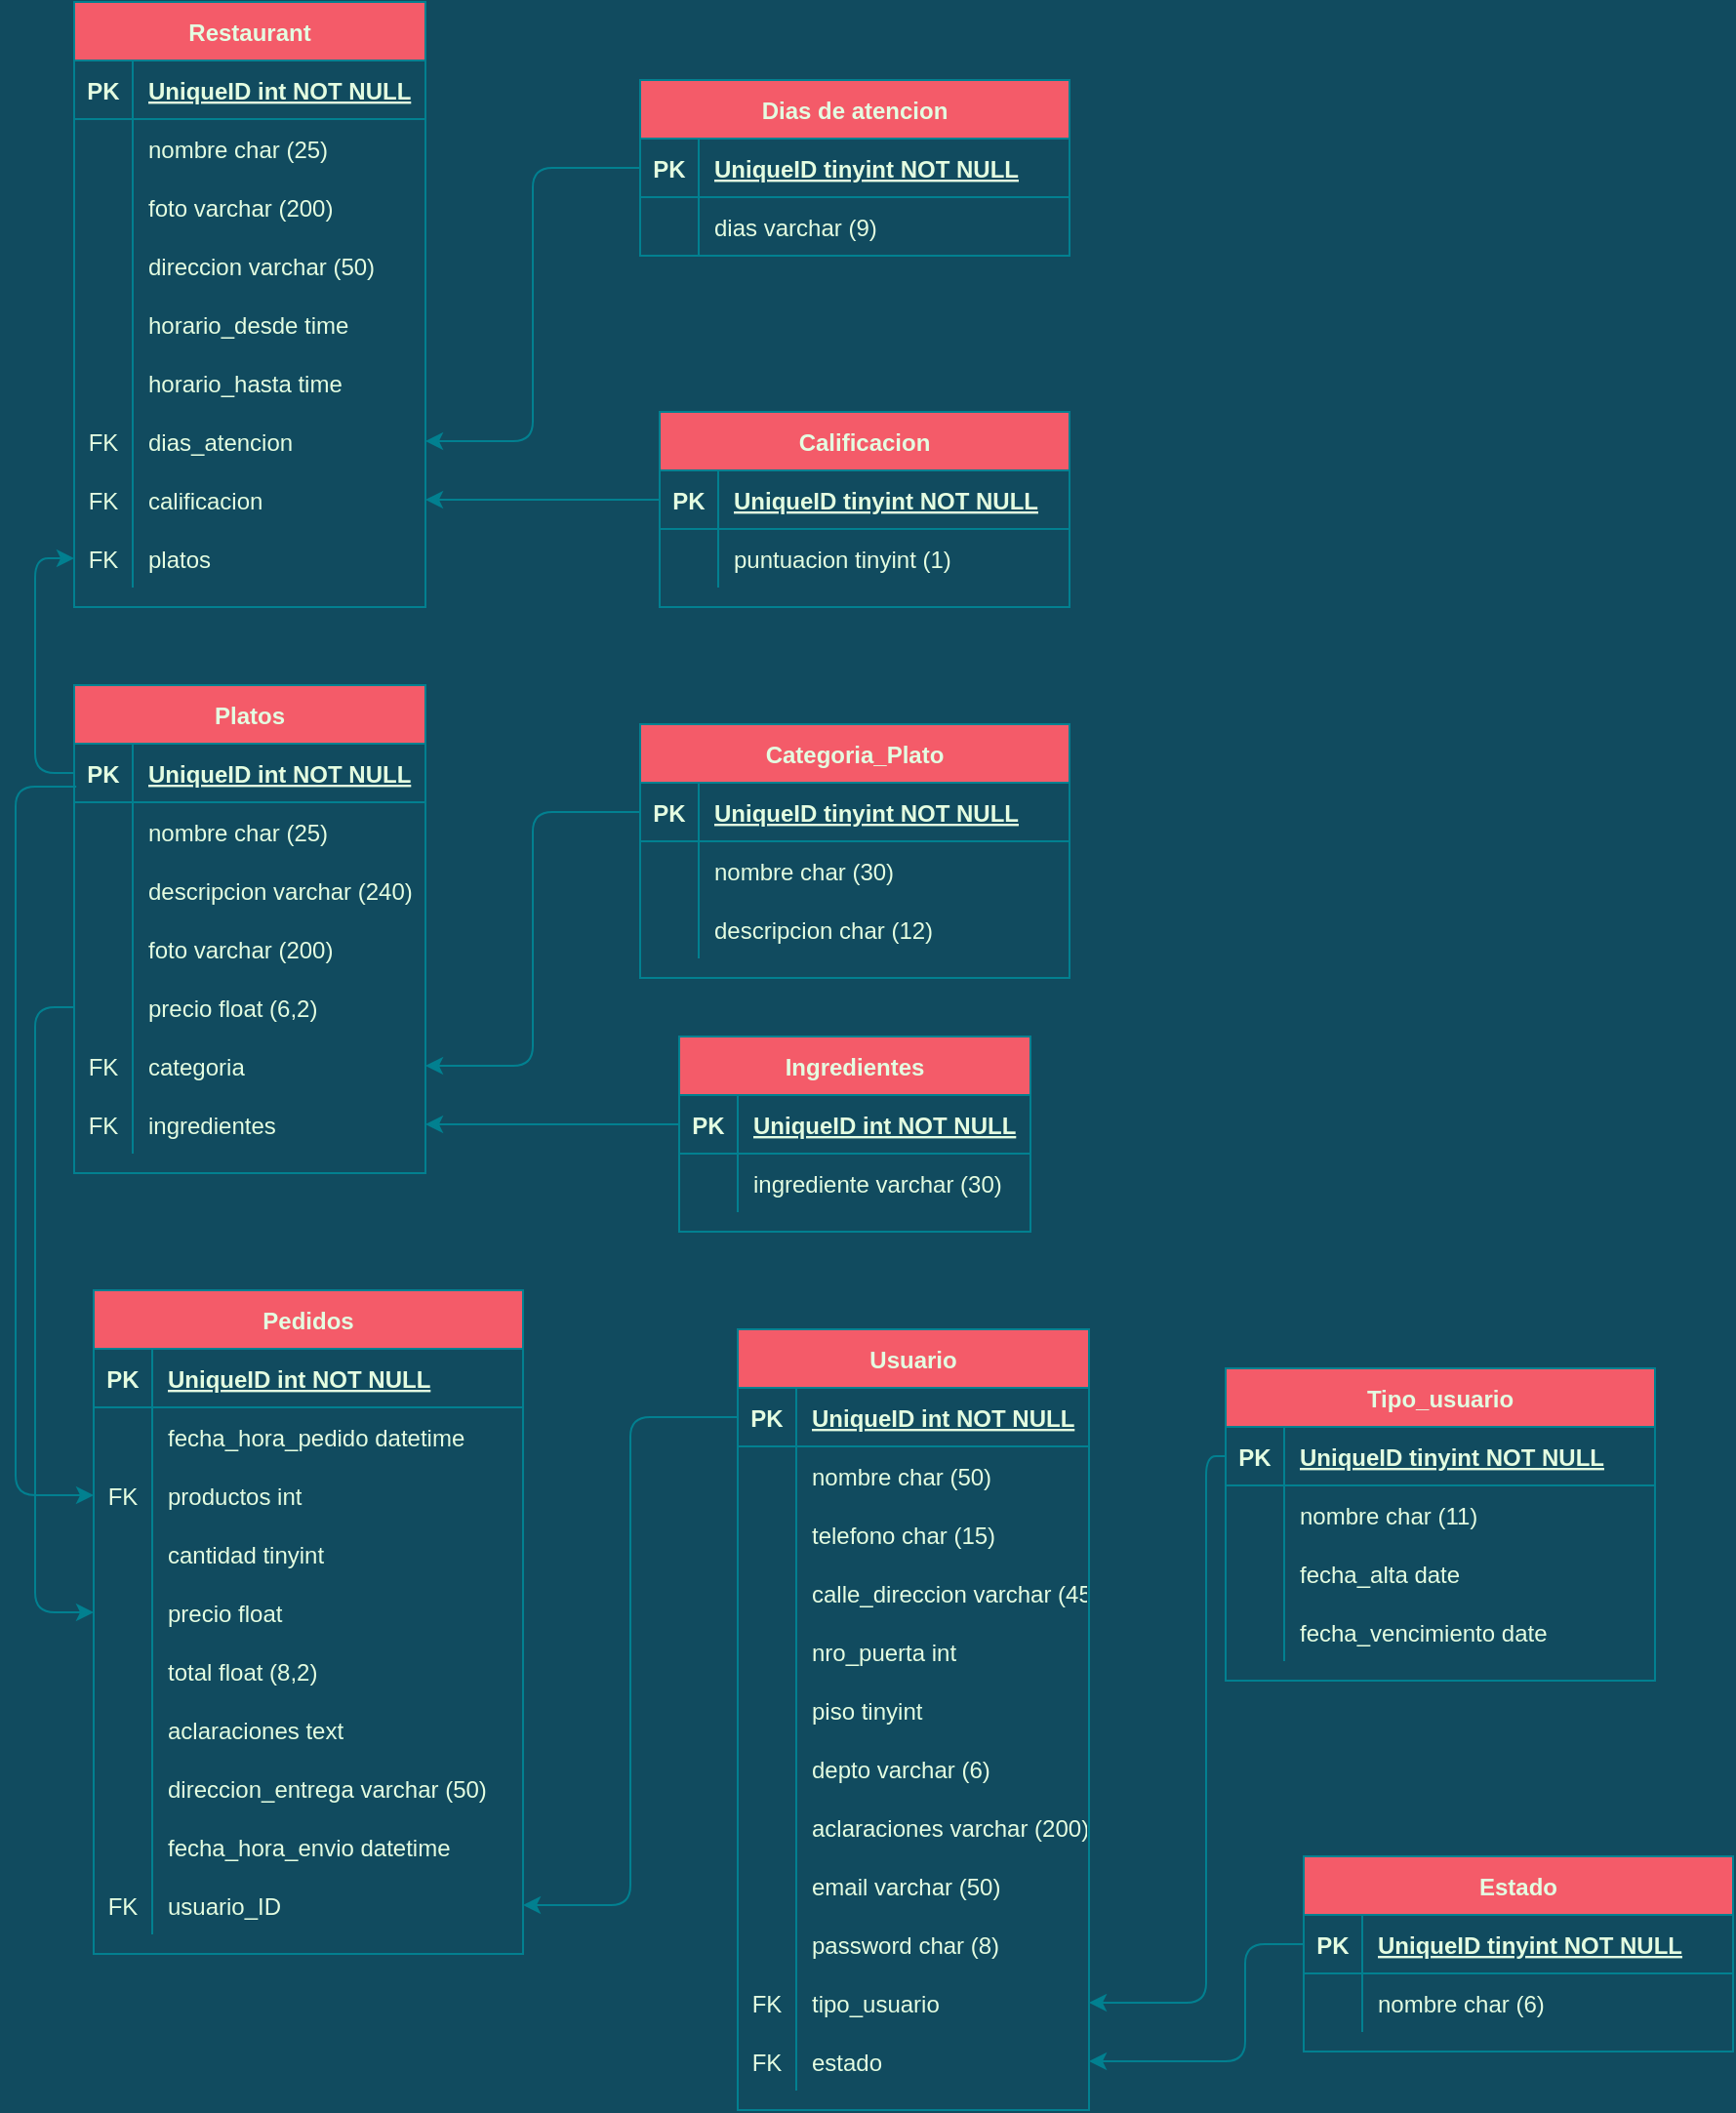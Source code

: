 <mxfile version="14.9.6" type="device"><diagram id="R2lEEEUBdFMjLlhIrx00" name="Page-1"><mxGraphModel dx="1422" dy="762" grid="1" gridSize="10" guides="1" tooltips="1" connect="1" arrows="1" fold="1" page="1" pageScale="1" pageWidth="850" pageHeight="1100" background="#114B5F" math="0" shadow="0" extFonts="Permanent Marker^https://fonts.googleapis.com/css?family=Permanent+Marker"><root><mxCell id="0"/><mxCell id="1" parent="0"/><mxCell id="1qTm7dP3QYoqfZzIkGW3-1" value="Restaurant" style="shape=table;startSize=30;container=1;collapsible=1;childLayout=tableLayout;fixedRows=1;rowLines=0;fontStyle=1;align=center;resizeLast=1;rounded=0;sketch=0;fontColor=#E4FDE1;strokeColor=#028090;fillColor=#F45B69;" vertex="1" parent="1"><mxGeometry x="60" y="60" width="180" height="310" as="geometry"/></mxCell><mxCell id="1qTm7dP3QYoqfZzIkGW3-2" value="" style="shape=partialRectangle;collapsible=0;dropTarget=0;pointerEvents=0;fillColor=none;top=0;left=0;bottom=1;right=0;points=[[0,0.5],[1,0.5]];portConstraint=eastwest;strokeColor=#028090;fontColor=#E4FDE1;" vertex="1" parent="1qTm7dP3QYoqfZzIkGW3-1"><mxGeometry y="30" width="180" height="30" as="geometry"/></mxCell><mxCell id="1qTm7dP3QYoqfZzIkGW3-3" value="PK" style="shape=partialRectangle;connectable=0;fillColor=none;top=0;left=0;bottom=0;right=0;fontStyle=1;overflow=hidden;strokeColor=#028090;fontColor=#E4FDE1;" vertex="1" parent="1qTm7dP3QYoqfZzIkGW3-2"><mxGeometry width="30" height="30" as="geometry"/></mxCell><mxCell id="1qTm7dP3QYoqfZzIkGW3-4" value="UniqueID int NOT NULL" style="shape=partialRectangle;connectable=0;fillColor=none;top=0;left=0;bottom=0;right=0;align=left;spacingLeft=6;fontStyle=5;overflow=hidden;strokeColor=#028090;fontColor=#E4FDE1;" vertex="1" parent="1qTm7dP3QYoqfZzIkGW3-2"><mxGeometry x="30" width="150" height="30" as="geometry"/></mxCell><mxCell id="1qTm7dP3QYoqfZzIkGW3-5" value="" style="shape=partialRectangle;collapsible=0;dropTarget=0;pointerEvents=0;fillColor=none;top=0;left=0;bottom=0;right=0;points=[[0,0.5],[1,0.5]];portConstraint=eastwest;strokeColor=#028090;fontColor=#E4FDE1;" vertex="1" parent="1qTm7dP3QYoqfZzIkGW3-1"><mxGeometry y="60" width="180" height="30" as="geometry"/></mxCell><mxCell id="1qTm7dP3QYoqfZzIkGW3-6" value="" style="shape=partialRectangle;connectable=0;fillColor=none;top=0;left=0;bottom=0;right=0;editable=1;overflow=hidden;strokeColor=#028090;fontColor=#E4FDE1;" vertex="1" parent="1qTm7dP3QYoqfZzIkGW3-5"><mxGeometry width="30" height="30" as="geometry"/></mxCell><mxCell id="1qTm7dP3QYoqfZzIkGW3-7" value="nombre char (25)" style="shape=partialRectangle;connectable=0;fillColor=none;top=0;left=0;bottom=0;right=0;align=left;spacingLeft=6;overflow=hidden;strokeColor=#028090;fontColor=#E4FDE1;" vertex="1" parent="1qTm7dP3QYoqfZzIkGW3-5"><mxGeometry x="30" width="150" height="30" as="geometry"/></mxCell><mxCell id="1qTm7dP3QYoqfZzIkGW3-8" value="" style="shape=partialRectangle;collapsible=0;dropTarget=0;pointerEvents=0;fillColor=none;top=0;left=0;bottom=0;right=0;points=[[0,0.5],[1,0.5]];portConstraint=eastwest;strokeColor=#028090;fontColor=#E4FDE1;" vertex="1" parent="1qTm7dP3QYoqfZzIkGW3-1"><mxGeometry y="90" width="180" height="30" as="geometry"/></mxCell><mxCell id="1qTm7dP3QYoqfZzIkGW3-9" value="" style="shape=partialRectangle;connectable=0;fillColor=none;top=0;left=0;bottom=0;right=0;editable=1;overflow=hidden;strokeColor=#028090;fontColor=#E4FDE1;" vertex="1" parent="1qTm7dP3QYoqfZzIkGW3-8"><mxGeometry width="30" height="30" as="geometry"/></mxCell><mxCell id="1qTm7dP3QYoqfZzIkGW3-10" value="foto varchar (200)" style="shape=partialRectangle;connectable=0;fillColor=none;top=0;left=0;bottom=0;right=0;align=left;spacingLeft=6;overflow=hidden;strokeColor=#028090;fontColor=#E4FDE1;" vertex="1" parent="1qTm7dP3QYoqfZzIkGW3-8"><mxGeometry x="30" width="150" height="30" as="geometry"/></mxCell><mxCell id="1qTm7dP3QYoqfZzIkGW3-11" value="" style="shape=partialRectangle;collapsible=0;dropTarget=0;pointerEvents=0;fillColor=none;top=0;left=0;bottom=0;right=0;points=[[0,0.5],[1,0.5]];portConstraint=eastwest;strokeColor=#028090;fontColor=#E4FDE1;" vertex="1" parent="1qTm7dP3QYoqfZzIkGW3-1"><mxGeometry y="120" width="180" height="30" as="geometry"/></mxCell><mxCell id="1qTm7dP3QYoqfZzIkGW3-12" value="" style="shape=partialRectangle;connectable=0;fillColor=none;top=0;left=0;bottom=0;right=0;editable=1;overflow=hidden;strokeColor=#028090;fontColor=#E4FDE1;" vertex="1" parent="1qTm7dP3QYoqfZzIkGW3-11"><mxGeometry width="30" height="30" as="geometry"/></mxCell><mxCell id="1qTm7dP3QYoqfZzIkGW3-13" value="direccion varchar (50)" style="shape=partialRectangle;connectable=0;fillColor=none;top=0;left=0;bottom=0;right=0;align=left;spacingLeft=6;overflow=hidden;strokeColor=#028090;fontColor=#E4FDE1;" vertex="1" parent="1qTm7dP3QYoqfZzIkGW3-11"><mxGeometry x="30" width="150" height="30" as="geometry"/></mxCell><mxCell id="1qTm7dP3QYoqfZzIkGW3-92" style="shape=partialRectangle;collapsible=0;dropTarget=0;pointerEvents=0;fillColor=none;top=0;left=0;bottom=0;right=0;points=[[0,0.5],[1,0.5]];portConstraint=eastwest;strokeColor=#028090;fontColor=#E4FDE1;" vertex="1" parent="1qTm7dP3QYoqfZzIkGW3-1"><mxGeometry y="150" width="180" height="30" as="geometry"/></mxCell><mxCell id="1qTm7dP3QYoqfZzIkGW3-93" style="shape=partialRectangle;connectable=0;fillColor=none;top=0;left=0;bottom=0;right=0;editable=1;overflow=hidden;strokeColor=#028090;fontColor=#E4FDE1;" vertex="1" parent="1qTm7dP3QYoqfZzIkGW3-92"><mxGeometry width="30" height="30" as="geometry"/></mxCell><mxCell id="1qTm7dP3QYoqfZzIkGW3-94" value="horario_desde time" style="shape=partialRectangle;connectable=0;fillColor=none;top=0;left=0;bottom=0;right=0;align=left;spacingLeft=6;overflow=hidden;strokeColor=#028090;fontColor=#E4FDE1;" vertex="1" parent="1qTm7dP3QYoqfZzIkGW3-92"><mxGeometry x="30" width="150" height="30" as="geometry"/></mxCell><mxCell id="1qTm7dP3QYoqfZzIkGW3-95" style="shape=partialRectangle;collapsible=0;dropTarget=0;pointerEvents=0;fillColor=none;top=0;left=0;bottom=0;right=0;points=[[0,0.5],[1,0.5]];portConstraint=eastwest;strokeColor=#028090;fontColor=#E4FDE1;" vertex="1" parent="1qTm7dP3QYoqfZzIkGW3-1"><mxGeometry y="180" width="180" height="30" as="geometry"/></mxCell><mxCell id="1qTm7dP3QYoqfZzIkGW3-96" style="shape=partialRectangle;connectable=0;fillColor=none;top=0;left=0;bottom=0;right=0;editable=1;overflow=hidden;strokeColor=#028090;fontColor=#E4FDE1;" vertex="1" parent="1qTm7dP3QYoqfZzIkGW3-95"><mxGeometry width="30" height="30" as="geometry"/></mxCell><mxCell id="1qTm7dP3QYoqfZzIkGW3-97" value="horario_hasta time" style="shape=partialRectangle;connectable=0;fillColor=none;top=0;left=0;bottom=0;right=0;align=left;spacingLeft=6;overflow=hidden;strokeColor=#028090;fontColor=#E4FDE1;" vertex="1" parent="1qTm7dP3QYoqfZzIkGW3-95"><mxGeometry x="30" width="150" height="30" as="geometry"/></mxCell><mxCell id="1qTm7dP3QYoqfZzIkGW3-214" style="shape=partialRectangle;collapsible=0;dropTarget=0;pointerEvents=0;fillColor=none;top=0;left=0;bottom=0;right=0;points=[[0,0.5],[1,0.5]];portConstraint=eastwest;strokeColor=#028090;fontColor=#E4FDE1;" vertex="1" parent="1qTm7dP3QYoqfZzIkGW3-1"><mxGeometry y="210" width="180" height="30" as="geometry"/></mxCell><mxCell id="1qTm7dP3QYoqfZzIkGW3-215" value="FK" style="shape=partialRectangle;connectable=0;fillColor=none;top=0;left=0;bottom=0;right=0;editable=1;overflow=hidden;strokeColor=#028090;fontColor=#E4FDE1;" vertex="1" parent="1qTm7dP3QYoqfZzIkGW3-214"><mxGeometry width="30" height="30" as="geometry"/></mxCell><mxCell id="1qTm7dP3QYoqfZzIkGW3-216" value="dias_atencion" style="shape=partialRectangle;connectable=0;fillColor=none;top=0;left=0;bottom=0;right=0;align=left;spacingLeft=6;overflow=hidden;strokeColor=#028090;fontColor=#E4FDE1;" vertex="1" parent="1qTm7dP3QYoqfZzIkGW3-214"><mxGeometry x="30" width="150" height="30" as="geometry"/></mxCell><mxCell id="1qTm7dP3QYoqfZzIkGW3-217" style="shape=partialRectangle;collapsible=0;dropTarget=0;pointerEvents=0;fillColor=none;top=0;left=0;bottom=0;right=0;points=[[0,0.5],[1,0.5]];portConstraint=eastwest;strokeColor=#028090;fontColor=#E4FDE1;" vertex="1" parent="1qTm7dP3QYoqfZzIkGW3-1"><mxGeometry y="240" width="180" height="30" as="geometry"/></mxCell><mxCell id="1qTm7dP3QYoqfZzIkGW3-218" value="FK" style="shape=partialRectangle;connectable=0;fillColor=none;top=0;left=0;bottom=0;right=0;editable=1;overflow=hidden;strokeColor=#028090;fontColor=#E4FDE1;" vertex="1" parent="1qTm7dP3QYoqfZzIkGW3-217"><mxGeometry width="30" height="30" as="geometry"/></mxCell><mxCell id="1qTm7dP3QYoqfZzIkGW3-219" value="calificacion" style="shape=partialRectangle;connectable=0;fillColor=none;top=0;left=0;bottom=0;right=0;align=left;spacingLeft=6;overflow=hidden;strokeColor=#028090;fontColor=#E4FDE1;" vertex="1" parent="1qTm7dP3QYoqfZzIkGW3-217"><mxGeometry x="30" width="150" height="30" as="geometry"/></mxCell><mxCell id="1qTm7dP3QYoqfZzIkGW3-233" style="shape=partialRectangle;collapsible=0;dropTarget=0;pointerEvents=0;fillColor=none;top=0;left=0;bottom=0;right=0;points=[[0,0.5],[1,0.5]];portConstraint=eastwest;strokeColor=#028090;fontColor=#E4FDE1;" vertex="1" parent="1qTm7dP3QYoqfZzIkGW3-1"><mxGeometry y="270" width="180" height="30" as="geometry"/></mxCell><mxCell id="1qTm7dP3QYoqfZzIkGW3-234" value="FK" style="shape=partialRectangle;connectable=0;fillColor=none;top=0;left=0;bottom=0;right=0;editable=1;overflow=hidden;strokeColor=#028090;fontColor=#E4FDE1;" vertex="1" parent="1qTm7dP3QYoqfZzIkGW3-233"><mxGeometry width="30" height="30" as="geometry"/></mxCell><mxCell id="1qTm7dP3QYoqfZzIkGW3-235" value="platos" style="shape=partialRectangle;connectable=0;fillColor=none;top=0;left=0;bottom=0;right=0;align=left;spacingLeft=6;overflow=hidden;strokeColor=#028090;fontColor=#E4FDE1;" vertex="1" parent="1qTm7dP3QYoqfZzIkGW3-233"><mxGeometry x="30" width="150" height="30" as="geometry"/></mxCell><mxCell id="1qTm7dP3QYoqfZzIkGW3-14" value="Dias de atencion" style="shape=table;startSize=30;container=1;collapsible=1;childLayout=tableLayout;fixedRows=1;rowLines=0;fontStyle=1;align=center;resizeLast=1;rounded=0;sketch=0;fontColor=#E4FDE1;strokeColor=#028090;fillColor=#F45B69;" vertex="1" parent="1"><mxGeometry x="350" y="100" width="220" height="90" as="geometry"/></mxCell><mxCell id="1qTm7dP3QYoqfZzIkGW3-15" value="" style="shape=partialRectangle;collapsible=0;dropTarget=0;pointerEvents=0;fillColor=none;top=0;left=0;bottom=1;right=0;points=[[0,0.5],[1,0.5]];portConstraint=eastwest;strokeColor=#028090;fontColor=#E4FDE1;" vertex="1" parent="1qTm7dP3QYoqfZzIkGW3-14"><mxGeometry y="30" width="220" height="30" as="geometry"/></mxCell><mxCell id="1qTm7dP3QYoqfZzIkGW3-16" value="PK" style="shape=partialRectangle;connectable=0;fillColor=none;top=0;left=0;bottom=0;right=0;fontStyle=1;overflow=hidden;strokeColor=#028090;fontColor=#E4FDE1;" vertex="1" parent="1qTm7dP3QYoqfZzIkGW3-15"><mxGeometry width="30" height="30" as="geometry"/></mxCell><mxCell id="1qTm7dP3QYoqfZzIkGW3-17" value="UniqueID tinyint NOT NULL" style="shape=partialRectangle;connectable=0;fillColor=none;top=0;left=0;bottom=0;right=0;align=left;spacingLeft=6;fontStyle=5;overflow=hidden;strokeColor=#028090;fontColor=#E4FDE1;" vertex="1" parent="1qTm7dP3QYoqfZzIkGW3-15"><mxGeometry x="30" width="190" height="30" as="geometry"/></mxCell><mxCell id="1qTm7dP3QYoqfZzIkGW3-18" value="" style="shape=partialRectangle;collapsible=0;dropTarget=0;pointerEvents=0;fillColor=none;top=0;left=0;bottom=0;right=0;points=[[0,0.5],[1,0.5]];portConstraint=eastwest;strokeColor=#028090;fontColor=#E4FDE1;" vertex="1" parent="1qTm7dP3QYoqfZzIkGW3-14"><mxGeometry y="60" width="220" height="30" as="geometry"/></mxCell><mxCell id="1qTm7dP3QYoqfZzIkGW3-19" value="" style="shape=partialRectangle;connectable=0;fillColor=none;top=0;left=0;bottom=0;right=0;editable=1;overflow=hidden;strokeColor=#028090;fontColor=#E4FDE1;" vertex="1" parent="1qTm7dP3QYoqfZzIkGW3-18"><mxGeometry width="30" height="30" as="geometry"/></mxCell><mxCell id="1qTm7dP3QYoqfZzIkGW3-20" value="dias varchar (9)" style="shape=partialRectangle;connectable=0;fillColor=none;top=0;left=0;bottom=0;right=0;align=left;spacingLeft=6;overflow=hidden;strokeColor=#028090;fontColor=#E4FDE1;" vertex="1" parent="1qTm7dP3QYoqfZzIkGW3-18"><mxGeometry x="30" width="190" height="30" as="geometry"/></mxCell><mxCell id="1qTm7dP3QYoqfZzIkGW3-27" value="Platos" style="shape=table;startSize=30;container=1;collapsible=1;childLayout=tableLayout;fixedRows=1;rowLines=0;fontStyle=1;align=center;resizeLast=1;rounded=0;sketch=0;fontColor=#E4FDE1;strokeColor=#028090;fillColor=#F45B69;" vertex="1" parent="1"><mxGeometry x="60" y="410" width="180" height="250" as="geometry"/></mxCell><mxCell id="1qTm7dP3QYoqfZzIkGW3-28" value="" style="shape=partialRectangle;collapsible=0;dropTarget=0;pointerEvents=0;fillColor=none;top=0;left=0;bottom=1;right=0;points=[[0,0.5],[1,0.5]];portConstraint=eastwest;strokeColor=#028090;fontColor=#E4FDE1;" vertex="1" parent="1qTm7dP3QYoqfZzIkGW3-27"><mxGeometry y="30" width="180" height="30" as="geometry"/></mxCell><mxCell id="1qTm7dP3QYoqfZzIkGW3-29" value="PK" style="shape=partialRectangle;connectable=0;fillColor=none;top=0;left=0;bottom=0;right=0;fontStyle=1;overflow=hidden;strokeColor=#028090;fontColor=#E4FDE1;" vertex="1" parent="1qTm7dP3QYoqfZzIkGW3-28"><mxGeometry width="30" height="30" as="geometry"/></mxCell><mxCell id="1qTm7dP3QYoqfZzIkGW3-30" value="UniqueID int NOT NULL" style="shape=partialRectangle;connectable=0;fillColor=none;top=0;left=0;bottom=0;right=0;align=left;spacingLeft=6;fontStyle=5;overflow=hidden;strokeColor=#028090;fontColor=#E4FDE1;" vertex="1" parent="1qTm7dP3QYoqfZzIkGW3-28"><mxGeometry x="30" width="150" height="30" as="geometry"/></mxCell><mxCell id="1qTm7dP3QYoqfZzIkGW3-31" value="" style="shape=partialRectangle;collapsible=0;dropTarget=0;pointerEvents=0;fillColor=none;top=0;left=0;bottom=0;right=0;points=[[0,0.5],[1,0.5]];portConstraint=eastwest;strokeColor=#028090;fontColor=#E4FDE1;" vertex="1" parent="1qTm7dP3QYoqfZzIkGW3-27"><mxGeometry y="60" width="180" height="30" as="geometry"/></mxCell><mxCell id="1qTm7dP3QYoqfZzIkGW3-32" value="" style="shape=partialRectangle;connectable=0;fillColor=none;top=0;left=0;bottom=0;right=0;editable=1;overflow=hidden;strokeColor=#028090;fontColor=#E4FDE1;" vertex="1" parent="1qTm7dP3QYoqfZzIkGW3-31"><mxGeometry width="30" height="30" as="geometry"/></mxCell><mxCell id="1qTm7dP3QYoqfZzIkGW3-33" value="nombre char (25)" style="shape=partialRectangle;connectable=0;fillColor=none;top=0;left=0;bottom=0;right=0;align=left;spacingLeft=6;overflow=hidden;strokeColor=#028090;fontColor=#E4FDE1;" vertex="1" parent="1qTm7dP3QYoqfZzIkGW3-31"><mxGeometry x="30" width="150" height="30" as="geometry"/></mxCell><mxCell id="1qTm7dP3QYoqfZzIkGW3-34" value="" style="shape=partialRectangle;collapsible=0;dropTarget=0;pointerEvents=0;fillColor=none;top=0;left=0;bottom=0;right=0;points=[[0,0.5],[1,0.5]];portConstraint=eastwest;strokeColor=#028090;fontColor=#E4FDE1;" vertex="1" parent="1qTm7dP3QYoqfZzIkGW3-27"><mxGeometry y="90" width="180" height="30" as="geometry"/></mxCell><mxCell id="1qTm7dP3QYoqfZzIkGW3-35" value="" style="shape=partialRectangle;connectable=0;fillColor=none;top=0;left=0;bottom=0;right=0;editable=1;overflow=hidden;strokeColor=#028090;fontColor=#E4FDE1;" vertex="1" parent="1qTm7dP3QYoqfZzIkGW3-34"><mxGeometry width="30" height="30" as="geometry"/></mxCell><mxCell id="1qTm7dP3QYoqfZzIkGW3-36" value="descripcion varchar (240)" style="shape=partialRectangle;connectable=0;fillColor=none;top=0;left=0;bottom=0;right=0;align=left;spacingLeft=6;overflow=hidden;strokeColor=#028090;fontColor=#E4FDE1;" vertex="1" parent="1qTm7dP3QYoqfZzIkGW3-34"><mxGeometry x="30" width="150" height="30" as="geometry"/></mxCell><mxCell id="1qTm7dP3QYoqfZzIkGW3-37" value="" style="shape=partialRectangle;collapsible=0;dropTarget=0;pointerEvents=0;fillColor=none;top=0;left=0;bottom=0;right=0;points=[[0,0.5],[1,0.5]];portConstraint=eastwest;strokeColor=#028090;fontColor=#E4FDE1;" vertex="1" parent="1qTm7dP3QYoqfZzIkGW3-27"><mxGeometry y="120" width="180" height="30" as="geometry"/></mxCell><mxCell id="1qTm7dP3QYoqfZzIkGW3-38" value="" style="shape=partialRectangle;connectable=0;fillColor=none;top=0;left=0;bottom=0;right=0;editable=1;overflow=hidden;strokeColor=#028090;fontColor=#E4FDE1;" vertex="1" parent="1qTm7dP3QYoqfZzIkGW3-37"><mxGeometry width="30" height="30" as="geometry"/></mxCell><mxCell id="1qTm7dP3QYoqfZzIkGW3-39" value="foto varchar (200)" style="shape=partialRectangle;connectable=0;fillColor=none;top=0;left=0;bottom=0;right=0;align=left;spacingLeft=6;overflow=hidden;strokeColor=#028090;fontColor=#E4FDE1;" vertex="1" parent="1qTm7dP3QYoqfZzIkGW3-37"><mxGeometry x="30" width="150" height="30" as="geometry"/></mxCell><mxCell id="1qTm7dP3QYoqfZzIkGW3-104" style="shape=partialRectangle;collapsible=0;dropTarget=0;pointerEvents=0;fillColor=none;top=0;left=0;bottom=0;right=0;points=[[0,0.5],[1,0.5]];portConstraint=eastwest;strokeColor=#028090;fontColor=#E4FDE1;" vertex="1" parent="1qTm7dP3QYoqfZzIkGW3-27"><mxGeometry y="150" width="180" height="30" as="geometry"/></mxCell><mxCell id="1qTm7dP3QYoqfZzIkGW3-105" style="shape=partialRectangle;connectable=0;fillColor=none;top=0;left=0;bottom=0;right=0;editable=1;overflow=hidden;strokeColor=#028090;fontColor=#E4FDE1;" vertex="1" parent="1qTm7dP3QYoqfZzIkGW3-104"><mxGeometry width="30" height="30" as="geometry"/></mxCell><mxCell id="1qTm7dP3QYoqfZzIkGW3-106" value="precio float (6,2)" style="shape=partialRectangle;connectable=0;fillColor=none;top=0;left=0;bottom=0;right=0;align=left;spacingLeft=6;overflow=hidden;strokeColor=#028090;fontColor=#E4FDE1;" vertex="1" parent="1qTm7dP3QYoqfZzIkGW3-104"><mxGeometry x="30" width="150" height="30" as="geometry"/></mxCell><mxCell id="1qTm7dP3QYoqfZzIkGW3-222" style="shape=partialRectangle;collapsible=0;dropTarget=0;pointerEvents=0;fillColor=none;top=0;left=0;bottom=0;right=0;points=[[0,0.5],[1,0.5]];portConstraint=eastwest;strokeColor=#028090;fontColor=#E4FDE1;" vertex="1" parent="1qTm7dP3QYoqfZzIkGW3-27"><mxGeometry y="180" width="180" height="30" as="geometry"/></mxCell><mxCell id="1qTm7dP3QYoqfZzIkGW3-223" value="FK" style="shape=partialRectangle;connectable=0;fillColor=none;top=0;left=0;bottom=0;right=0;editable=1;overflow=hidden;strokeColor=#028090;fontColor=#E4FDE1;" vertex="1" parent="1qTm7dP3QYoqfZzIkGW3-222"><mxGeometry width="30" height="30" as="geometry"/></mxCell><mxCell id="1qTm7dP3QYoqfZzIkGW3-224" value="categoria" style="shape=partialRectangle;connectable=0;fillColor=none;top=0;left=0;bottom=0;right=0;align=left;spacingLeft=6;overflow=hidden;strokeColor=#028090;fontColor=#E4FDE1;" vertex="1" parent="1qTm7dP3QYoqfZzIkGW3-222"><mxGeometry x="30" width="150" height="30" as="geometry"/></mxCell><mxCell id="1qTm7dP3QYoqfZzIkGW3-225" style="shape=partialRectangle;collapsible=0;dropTarget=0;pointerEvents=0;fillColor=none;top=0;left=0;bottom=0;right=0;points=[[0,0.5],[1,0.5]];portConstraint=eastwest;strokeColor=#028090;fontColor=#E4FDE1;" vertex="1" parent="1qTm7dP3QYoqfZzIkGW3-27"><mxGeometry y="210" width="180" height="30" as="geometry"/></mxCell><mxCell id="1qTm7dP3QYoqfZzIkGW3-226" value="FK" style="shape=partialRectangle;connectable=0;fillColor=none;top=0;left=0;bottom=0;right=0;editable=1;overflow=hidden;strokeColor=#028090;fontColor=#E4FDE1;" vertex="1" parent="1qTm7dP3QYoqfZzIkGW3-225"><mxGeometry width="30" height="30" as="geometry"/></mxCell><mxCell id="1qTm7dP3QYoqfZzIkGW3-227" value="ingredientes" style="shape=partialRectangle;connectable=0;fillColor=none;top=0;left=0;bottom=0;right=0;align=left;spacingLeft=6;overflow=hidden;strokeColor=#028090;fontColor=#E4FDE1;" vertex="1" parent="1qTm7dP3QYoqfZzIkGW3-225"><mxGeometry x="30" width="150" height="30" as="geometry"/></mxCell><mxCell id="1qTm7dP3QYoqfZzIkGW3-40" value="Categoria_Plato" style="shape=table;startSize=30;container=1;collapsible=1;childLayout=tableLayout;fixedRows=1;rowLines=0;fontStyle=1;align=center;resizeLast=1;rounded=0;sketch=0;fontColor=#E4FDE1;strokeColor=#028090;fillColor=#F45B69;" vertex="1" parent="1"><mxGeometry x="350" y="430" width="220" height="130" as="geometry"/></mxCell><mxCell id="1qTm7dP3QYoqfZzIkGW3-41" value="" style="shape=partialRectangle;collapsible=0;dropTarget=0;pointerEvents=0;fillColor=none;top=0;left=0;bottom=1;right=0;points=[[0,0.5],[1,0.5]];portConstraint=eastwest;strokeColor=#028090;fontColor=#E4FDE1;" vertex="1" parent="1qTm7dP3QYoqfZzIkGW3-40"><mxGeometry y="30" width="220" height="30" as="geometry"/></mxCell><mxCell id="1qTm7dP3QYoqfZzIkGW3-42" value="PK" style="shape=partialRectangle;connectable=0;fillColor=none;top=0;left=0;bottom=0;right=0;fontStyle=1;overflow=hidden;strokeColor=#028090;fontColor=#E4FDE1;" vertex="1" parent="1qTm7dP3QYoqfZzIkGW3-41"><mxGeometry width="30" height="30" as="geometry"/></mxCell><mxCell id="1qTm7dP3QYoqfZzIkGW3-43" value="UniqueID tinyint NOT NULL" style="shape=partialRectangle;connectable=0;fillColor=none;top=0;left=0;bottom=0;right=0;align=left;spacingLeft=6;fontStyle=5;overflow=hidden;strokeColor=#028090;fontColor=#E4FDE1;" vertex="1" parent="1qTm7dP3QYoqfZzIkGW3-41"><mxGeometry x="30" width="190" height="30" as="geometry"/></mxCell><mxCell id="1qTm7dP3QYoqfZzIkGW3-44" value="" style="shape=partialRectangle;collapsible=0;dropTarget=0;pointerEvents=0;fillColor=none;top=0;left=0;bottom=0;right=0;points=[[0,0.5],[1,0.5]];portConstraint=eastwest;strokeColor=#028090;fontColor=#E4FDE1;" vertex="1" parent="1qTm7dP3QYoqfZzIkGW3-40"><mxGeometry y="60" width="220" height="30" as="geometry"/></mxCell><mxCell id="1qTm7dP3QYoqfZzIkGW3-45" value="" style="shape=partialRectangle;connectable=0;fillColor=none;top=0;left=0;bottom=0;right=0;editable=1;overflow=hidden;strokeColor=#028090;fontColor=#E4FDE1;" vertex="1" parent="1qTm7dP3QYoqfZzIkGW3-44"><mxGeometry width="30" height="30" as="geometry"/></mxCell><mxCell id="1qTm7dP3QYoqfZzIkGW3-46" value="nombre char (30)" style="shape=partialRectangle;connectable=0;fillColor=none;top=0;left=0;bottom=0;right=0;align=left;spacingLeft=6;overflow=hidden;strokeColor=#028090;fontColor=#E4FDE1;" vertex="1" parent="1qTm7dP3QYoqfZzIkGW3-44"><mxGeometry x="30" width="190" height="30" as="geometry"/></mxCell><mxCell id="1qTm7dP3QYoqfZzIkGW3-47" value="" style="shape=partialRectangle;collapsible=0;dropTarget=0;pointerEvents=0;fillColor=none;top=0;left=0;bottom=0;right=0;points=[[0,0.5],[1,0.5]];portConstraint=eastwest;strokeColor=#028090;fontColor=#E4FDE1;" vertex="1" parent="1qTm7dP3QYoqfZzIkGW3-40"><mxGeometry y="90" width="220" height="30" as="geometry"/></mxCell><mxCell id="1qTm7dP3QYoqfZzIkGW3-48" value="" style="shape=partialRectangle;connectable=0;fillColor=none;top=0;left=0;bottom=0;right=0;editable=1;overflow=hidden;strokeColor=#028090;fontColor=#E4FDE1;" vertex="1" parent="1qTm7dP3QYoqfZzIkGW3-47"><mxGeometry width="30" height="30" as="geometry"/></mxCell><mxCell id="1qTm7dP3QYoqfZzIkGW3-49" value="descripcion char (12)" style="shape=partialRectangle;connectable=0;fillColor=none;top=0;left=0;bottom=0;right=0;align=left;spacingLeft=6;overflow=hidden;strokeColor=#028090;fontColor=#E4FDE1;" vertex="1" parent="1qTm7dP3QYoqfZzIkGW3-47"><mxGeometry x="30" width="190" height="30" as="geometry"/></mxCell><mxCell id="1qTm7dP3QYoqfZzIkGW3-53" value="Calificacion" style="shape=table;startSize=30;container=1;collapsible=1;childLayout=tableLayout;fixedRows=1;rowLines=0;fontStyle=1;align=center;resizeLast=1;rounded=0;sketch=0;fontColor=#E4FDE1;strokeColor=#028090;fillColor=#F45B69;" vertex="1" parent="1"><mxGeometry x="360" y="270" width="210" height="100" as="geometry"/></mxCell><mxCell id="1qTm7dP3QYoqfZzIkGW3-54" value="" style="shape=partialRectangle;collapsible=0;dropTarget=0;pointerEvents=0;fillColor=none;top=0;left=0;bottom=1;right=0;points=[[0,0.5],[1,0.5]];portConstraint=eastwest;strokeColor=#028090;fontColor=#E4FDE1;" vertex="1" parent="1qTm7dP3QYoqfZzIkGW3-53"><mxGeometry y="30" width="210" height="30" as="geometry"/></mxCell><mxCell id="1qTm7dP3QYoqfZzIkGW3-55" value="PK" style="shape=partialRectangle;connectable=0;fillColor=none;top=0;left=0;bottom=0;right=0;fontStyle=1;overflow=hidden;strokeColor=#028090;fontColor=#E4FDE1;" vertex="1" parent="1qTm7dP3QYoqfZzIkGW3-54"><mxGeometry width="30" height="30" as="geometry"/></mxCell><mxCell id="1qTm7dP3QYoqfZzIkGW3-56" value="UniqueID tinyint NOT NULL" style="shape=partialRectangle;connectable=0;fillColor=none;top=0;left=0;bottom=0;right=0;align=left;spacingLeft=6;fontStyle=5;overflow=hidden;strokeColor=#028090;fontColor=#E4FDE1;" vertex="1" parent="1qTm7dP3QYoqfZzIkGW3-54"><mxGeometry x="30" width="180" height="30" as="geometry"/></mxCell><mxCell id="1qTm7dP3QYoqfZzIkGW3-57" value="" style="shape=partialRectangle;collapsible=0;dropTarget=0;pointerEvents=0;fillColor=none;top=0;left=0;bottom=0;right=0;points=[[0,0.5],[1,0.5]];portConstraint=eastwest;strokeColor=#028090;fontColor=#E4FDE1;" vertex="1" parent="1qTm7dP3QYoqfZzIkGW3-53"><mxGeometry y="60" width="210" height="30" as="geometry"/></mxCell><mxCell id="1qTm7dP3QYoqfZzIkGW3-58" value="" style="shape=partialRectangle;connectable=0;fillColor=none;top=0;left=0;bottom=0;right=0;editable=1;overflow=hidden;strokeColor=#028090;fontColor=#E4FDE1;" vertex="1" parent="1qTm7dP3QYoqfZzIkGW3-57"><mxGeometry width="30" height="30" as="geometry"/></mxCell><mxCell id="1qTm7dP3QYoqfZzIkGW3-59" value="puntuacion tinyint (1)" style="shape=partialRectangle;connectable=0;fillColor=none;top=0;left=0;bottom=0;right=0;align=left;spacingLeft=6;overflow=hidden;strokeColor=#028090;fontColor=#E4FDE1;" vertex="1" parent="1qTm7dP3QYoqfZzIkGW3-57"><mxGeometry x="30" width="180" height="30" as="geometry"/></mxCell><mxCell id="1qTm7dP3QYoqfZzIkGW3-66" value="Ingredientes" style="shape=table;startSize=30;container=1;collapsible=1;childLayout=tableLayout;fixedRows=1;rowLines=0;fontStyle=1;align=center;resizeLast=1;rounded=0;sketch=0;fontColor=#E4FDE1;strokeColor=#028090;fillColor=#F45B69;" vertex="1" parent="1"><mxGeometry x="370" y="590" width="180" height="100" as="geometry"/></mxCell><mxCell id="1qTm7dP3QYoqfZzIkGW3-67" value="" style="shape=partialRectangle;collapsible=0;dropTarget=0;pointerEvents=0;fillColor=none;top=0;left=0;bottom=1;right=0;points=[[0,0.5],[1,0.5]];portConstraint=eastwest;strokeColor=#028090;fontColor=#E4FDE1;" vertex="1" parent="1qTm7dP3QYoqfZzIkGW3-66"><mxGeometry y="30" width="180" height="30" as="geometry"/></mxCell><mxCell id="1qTm7dP3QYoqfZzIkGW3-68" value="PK" style="shape=partialRectangle;connectable=0;fillColor=none;top=0;left=0;bottom=0;right=0;fontStyle=1;overflow=hidden;strokeColor=#028090;fontColor=#E4FDE1;" vertex="1" parent="1qTm7dP3QYoqfZzIkGW3-67"><mxGeometry width="30" height="30" as="geometry"/></mxCell><mxCell id="1qTm7dP3QYoqfZzIkGW3-69" value="UniqueID int NOT NULL" style="shape=partialRectangle;connectable=0;fillColor=none;top=0;left=0;bottom=0;right=0;align=left;spacingLeft=6;fontStyle=5;overflow=hidden;strokeColor=#028090;fontColor=#E4FDE1;" vertex="1" parent="1qTm7dP3QYoqfZzIkGW3-67"><mxGeometry x="30" width="150" height="30" as="geometry"/></mxCell><mxCell id="1qTm7dP3QYoqfZzIkGW3-70" value="" style="shape=partialRectangle;collapsible=0;dropTarget=0;pointerEvents=0;fillColor=none;top=0;left=0;bottom=0;right=0;points=[[0,0.5],[1,0.5]];portConstraint=eastwest;strokeColor=#028090;fontColor=#E4FDE1;" vertex="1" parent="1qTm7dP3QYoqfZzIkGW3-66"><mxGeometry y="60" width="180" height="30" as="geometry"/></mxCell><mxCell id="1qTm7dP3QYoqfZzIkGW3-71" value="" style="shape=partialRectangle;connectable=0;fillColor=none;top=0;left=0;bottom=0;right=0;editable=1;overflow=hidden;strokeColor=#028090;fontColor=#E4FDE1;" vertex="1" parent="1qTm7dP3QYoqfZzIkGW3-70"><mxGeometry width="30" height="30" as="geometry"/></mxCell><mxCell id="1qTm7dP3QYoqfZzIkGW3-72" value="ingrediente varchar (30)" style="shape=partialRectangle;connectable=0;fillColor=none;top=0;left=0;bottom=0;right=0;align=left;spacingLeft=6;overflow=hidden;strokeColor=#028090;fontColor=#E4FDE1;" vertex="1" parent="1qTm7dP3QYoqfZzIkGW3-70"><mxGeometry x="30" width="150" height="30" as="geometry"/></mxCell><mxCell id="1qTm7dP3QYoqfZzIkGW3-79" value="Pedidos" style="shape=table;startSize=30;container=1;collapsible=1;childLayout=tableLayout;fixedRows=1;rowLines=0;fontStyle=1;align=center;resizeLast=1;rounded=0;sketch=0;fontColor=#E4FDE1;strokeColor=#028090;fillColor=#F45B69;" vertex="1" parent="1"><mxGeometry x="70" y="720" width="220" height="340" as="geometry"/></mxCell><mxCell id="1qTm7dP3QYoqfZzIkGW3-80" value="" style="shape=partialRectangle;collapsible=0;dropTarget=0;pointerEvents=0;fillColor=none;top=0;left=0;bottom=1;right=0;points=[[0,0.5],[1,0.5]];portConstraint=eastwest;strokeColor=#028090;fontColor=#E4FDE1;" vertex="1" parent="1qTm7dP3QYoqfZzIkGW3-79"><mxGeometry y="30" width="220" height="30" as="geometry"/></mxCell><mxCell id="1qTm7dP3QYoqfZzIkGW3-81" value="PK" style="shape=partialRectangle;connectable=0;fillColor=none;top=0;left=0;bottom=0;right=0;fontStyle=1;overflow=hidden;strokeColor=#028090;fontColor=#E4FDE1;" vertex="1" parent="1qTm7dP3QYoqfZzIkGW3-80"><mxGeometry width="30" height="30" as="geometry"/></mxCell><mxCell id="1qTm7dP3QYoqfZzIkGW3-82" value="UniqueID int NOT NULL" style="shape=partialRectangle;connectable=0;fillColor=none;top=0;left=0;bottom=0;right=0;align=left;spacingLeft=6;fontStyle=5;overflow=hidden;strokeColor=#028090;fontColor=#E4FDE1;" vertex="1" parent="1qTm7dP3QYoqfZzIkGW3-80"><mxGeometry x="30" width="190" height="30" as="geometry"/></mxCell><mxCell id="1qTm7dP3QYoqfZzIkGW3-83" value="" style="shape=partialRectangle;collapsible=0;dropTarget=0;pointerEvents=0;fillColor=none;top=0;left=0;bottom=0;right=0;points=[[0,0.5],[1,0.5]];portConstraint=eastwest;strokeColor=#028090;fontColor=#E4FDE1;" vertex="1" parent="1qTm7dP3QYoqfZzIkGW3-79"><mxGeometry y="60" width="220" height="30" as="geometry"/></mxCell><mxCell id="1qTm7dP3QYoqfZzIkGW3-84" value="" style="shape=partialRectangle;connectable=0;fillColor=none;top=0;left=0;bottom=0;right=0;editable=1;overflow=hidden;strokeColor=#028090;fontColor=#E4FDE1;" vertex="1" parent="1qTm7dP3QYoqfZzIkGW3-83"><mxGeometry width="30" height="30" as="geometry"/></mxCell><mxCell id="1qTm7dP3QYoqfZzIkGW3-85" value="fecha_hora_pedido datetime" style="shape=partialRectangle;connectable=0;fillColor=none;top=0;left=0;bottom=0;right=0;align=left;spacingLeft=6;overflow=hidden;strokeColor=#028090;fontColor=#E4FDE1;" vertex="1" parent="1qTm7dP3QYoqfZzIkGW3-83"><mxGeometry x="30" width="190" height="30" as="geometry"/></mxCell><mxCell id="1qTm7dP3QYoqfZzIkGW3-86" value="" style="shape=partialRectangle;collapsible=0;dropTarget=0;pointerEvents=0;fillColor=none;top=0;left=0;bottom=0;right=0;points=[[0,0.5],[1,0.5]];portConstraint=eastwest;strokeColor=#028090;fontColor=#E4FDE1;" vertex="1" parent="1qTm7dP3QYoqfZzIkGW3-79"><mxGeometry y="90" width="220" height="30" as="geometry"/></mxCell><mxCell id="1qTm7dP3QYoqfZzIkGW3-87" value="FK" style="shape=partialRectangle;connectable=0;fillColor=none;top=0;left=0;bottom=0;right=0;editable=1;overflow=hidden;strokeColor=#028090;fontColor=#E4FDE1;" vertex="1" parent="1qTm7dP3QYoqfZzIkGW3-86"><mxGeometry width="30" height="30" as="geometry"/></mxCell><mxCell id="1qTm7dP3QYoqfZzIkGW3-88" value="productos int" style="shape=partialRectangle;connectable=0;fillColor=none;top=0;left=0;bottom=0;right=0;align=left;spacingLeft=6;overflow=hidden;strokeColor=#028090;fontColor=#E4FDE1;" vertex="1" parent="1qTm7dP3QYoqfZzIkGW3-86"><mxGeometry x="30" width="190" height="30" as="geometry"/></mxCell><mxCell id="1qTm7dP3QYoqfZzIkGW3-89" value="" style="shape=partialRectangle;collapsible=0;dropTarget=0;pointerEvents=0;fillColor=none;top=0;left=0;bottom=0;right=0;points=[[0,0.5],[1,0.5]];portConstraint=eastwest;strokeColor=#028090;fontColor=#E4FDE1;" vertex="1" parent="1qTm7dP3QYoqfZzIkGW3-79"><mxGeometry y="120" width="220" height="30" as="geometry"/></mxCell><mxCell id="1qTm7dP3QYoqfZzIkGW3-90" value="" style="shape=partialRectangle;connectable=0;fillColor=none;top=0;left=0;bottom=0;right=0;editable=1;overflow=hidden;strokeColor=#028090;fontColor=#E4FDE1;" vertex="1" parent="1qTm7dP3QYoqfZzIkGW3-89"><mxGeometry width="30" height="30" as="geometry"/></mxCell><mxCell id="1qTm7dP3QYoqfZzIkGW3-91" value="cantidad tinyint" style="shape=partialRectangle;connectable=0;fillColor=none;top=0;left=0;bottom=0;right=0;align=left;spacingLeft=6;overflow=hidden;strokeColor=#028090;fontColor=#E4FDE1;" vertex="1" parent="1qTm7dP3QYoqfZzIkGW3-89"><mxGeometry x="30" width="190" height="30" as="geometry"/></mxCell><mxCell id="1qTm7dP3QYoqfZzIkGW3-115" style="shape=partialRectangle;collapsible=0;dropTarget=0;pointerEvents=0;fillColor=none;top=0;left=0;bottom=0;right=0;points=[[0,0.5],[1,0.5]];portConstraint=eastwest;strokeColor=#028090;fontColor=#E4FDE1;" vertex="1" parent="1qTm7dP3QYoqfZzIkGW3-79"><mxGeometry y="150" width="220" height="30" as="geometry"/></mxCell><mxCell id="1qTm7dP3QYoqfZzIkGW3-116" style="shape=partialRectangle;connectable=0;fillColor=none;top=0;left=0;bottom=0;right=0;editable=1;overflow=hidden;strokeColor=#028090;fontColor=#E4FDE1;" vertex="1" parent="1qTm7dP3QYoqfZzIkGW3-115"><mxGeometry width="30" height="30" as="geometry"/></mxCell><mxCell id="1qTm7dP3QYoqfZzIkGW3-117" value="precio float" style="shape=partialRectangle;connectable=0;fillColor=none;top=0;left=0;bottom=0;right=0;align=left;spacingLeft=6;overflow=hidden;strokeColor=#028090;fontColor=#E4FDE1;" vertex="1" parent="1qTm7dP3QYoqfZzIkGW3-115"><mxGeometry x="30" width="190" height="30" as="geometry"/></mxCell><mxCell id="1qTm7dP3QYoqfZzIkGW3-118" style="shape=partialRectangle;collapsible=0;dropTarget=0;pointerEvents=0;fillColor=none;top=0;left=0;bottom=0;right=0;points=[[0,0.5],[1,0.5]];portConstraint=eastwest;strokeColor=#028090;fontColor=#E4FDE1;" vertex="1" parent="1qTm7dP3QYoqfZzIkGW3-79"><mxGeometry y="180" width="220" height="30" as="geometry"/></mxCell><mxCell id="1qTm7dP3QYoqfZzIkGW3-119" style="shape=partialRectangle;connectable=0;fillColor=none;top=0;left=0;bottom=0;right=0;editable=1;overflow=hidden;strokeColor=#028090;fontColor=#E4FDE1;" vertex="1" parent="1qTm7dP3QYoqfZzIkGW3-118"><mxGeometry width="30" height="30" as="geometry"/></mxCell><mxCell id="1qTm7dP3QYoqfZzIkGW3-120" value="total float (8,2)" style="shape=partialRectangle;connectable=0;fillColor=none;top=0;left=0;bottom=0;right=0;align=left;spacingLeft=6;overflow=hidden;strokeColor=#028090;fontColor=#E4FDE1;" vertex="1" parent="1qTm7dP3QYoqfZzIkGW3-118"><mxGeometry x="30" width="190" height="30" as="geometry"/></mxCell><mxCell id="1qTm7dP3QYoqfZzIkGW3-121" style="shape=partialRectangle;collapsible=0;dropTarget=0;pointerEvents=0;fillColor=none;top=0;left=0;bottom=0;right=0;points=[[0,0.5],[1,0.5]];portConstraint=eastwest;strokeColor=#028090;fontColor=#E4FDE1;" vertex="1" parent="1qTm7dP3QYoqfZzIkGW3-79"><mxGeometry y="210" width="220" height="30" as="geometry"/></mxCell><mxCell id="1qTm7dP3QYoqfZzIkGW3-122" style="shape=partialRectangle;connectable=0;fillColor=none;top=0;left=0;bottom=0;right=0;editable=1;overflow=hidden;strokeColor=#028090;fontColor=#E4FDE1;" vertex="1" parent="1qTm7dP3QYoqfZzIkGW3-121"><mxGeometry width="30" height="30" as="geometry"/></mxCell><mxCell id="1qTm7dP3QYoqfZzIkGW3-123" value="aclaraciones text" style="shape=partialRectangle;connectable=0;fillColor=none;top=0;left=0;bottom=0;right=0;align=left;spacingLeft=6;overflow=hidden;strokeColor=#028090;fontColor=#E4FDE1;" vertex="1" parent="1qTm7dP3QYoqfZzIkGW3-121"><mxGeometry x="30" width="190" height="30" as="geometry"/></mxCell><mxCell id="1qTm7dP3QYoqfZzIkGW3-131" style="shape=partialRectangle;collapsible=0;dropTarget=0;pointerEvents=0;fillColor=none;top=0;left=0;bottom=0;right=0;points=[[0,0.5],[1,0.5]];portConstraint=eastwest;strokeColor=#028090;fontColor=#E4FDE1;" vertex="1" parent="1qTm7dP3QYoqfZzIkGW3-79"><mxGeometry y="240" width="220" height="30" as="geometry"/></mxCell><mxCell id="1qTm7dP3QYoqfZzIkGW3-132" style="shape=partialRectangle;connectable=0;fillColor=none;top=0;left=0;bottom=0;right=0;editable=1;overflow=hidden;strokeColor=#028090;fontColor=#E4FDE1;" vertex="1" parent="1qTm7dP3QYoqfZzIkGW3-131"><mxGeometry width="30" height="30" as="geometry"/></mxCell><mxCell id="1qTm7dP3QYoqfZzIkGW3-133" value="direccion_entrega varchar (50)" style="shape=partialRectangle;connectable=0;fillColor=none;top=0;left=0;bottom=0;right=0;align=left;spacingLeft=6;overflow=hidden;strokeColor=#028090;fontColor=#E4FDE1;" vertex="1" parent="1qTm7dP3QYoqfZzIkGW3-131"><mxGeometry x="30" width="190" height="30" as="geometry"/></mxCell><mxCell id="1qTm7dP3QYoqfZzIkGW3-128" style="shape=partialRectangle;collapsible=0;dropTarget=0;pointerEvents=0;fillColor=none;top=0;left=0;bottom=0;right=0;points=[[0,0.5],[1,0.5]];portConstraint=eastwest;strokeColor=#028090;fontColor=#E4FDE1;" vertex="1" parent="1qTm7dP3QYoqfZzIkGW3-79"><mxGeometry y="270" width="220" height="30" as="geometry"/></mxCell><mxCell id="1qTm7dP3QYoqfZzIkGW3-129" style="shape=partialRectangle;connectable=0;fillColor=none;top=0;left=0;bottom=0;right=0;editable=1;overflow=hidden;strokeColor=#028090;fontColor=#E4FDE1;" vertex="1" parent="1qTm7dP3QYoqfZzIkGW3-128"><mxGeometry width="30" height="30" as="geometry"/></mxCell><mxCell id="1qTm7dP3QYoqfZzIkGW3-130" value="fecha_hora_envio datetime" style="shape=partialRectangle;connectable=0;fillColor=none;top=0;left=0;bottom=0;right=0;align=left;spacingLeft=6;overflow=hidden;strokeColor=#028090;fontColor=#E4FDE1;" vertex="1" parent="1qTm7dP3QYoqfZzIkGW3-128"><mxGeometry x="30" width="190" height="30" as="geometry"/></mxCell><mxCell id="1qTm7dP3QYoqfZzIkGW3-125" style="shape=partialRectangle;collapsible=0;dropTarget=0;pointerEvents=0;fillColor=none;top=0;left=0;bottom=0;right=0;points=[[0,0.5],[1,0.5]];portConstraint=eastwest;strokeColor=#028090;fontColor=#E4FDE1;" vertex="1" parent="1qTm7dP3QYoqfZzIkGW3-79"><mxGeometry y="300" width="220" height="30" as="geometry"/></mxCell><mxCell id="1qTm7dP3QYoqfZzIkGW3-126" value="FK" style="shape=partialRectangle;connectable=0;fillColor=none;top=0;left=0;bottom=0;right=0;editable=1;overflow=hidden;strokeColor=#028090;fontColor=#E4FDE1;" vertex="1" parent="1qTm7dP3QYoqfZzIkGW3-125"><mxGeometry width="30" height="30" as="geometry"/></mxCell><mxCell id="1qTm7dP3QYoqfZzIkGW3-127" value="usuario_ID" style="shape=partialRectangle;connectable=0;fillColor=none;top=0;left=0;bottom=0;right=0;align=left;spacingLeft=6;overflow=hidden;strokeColor=#028090;fontColor=#E4FDE1;" vertex="1" parent="1qTm7dP3QYoqfZzIkGW3-125"><mxGeometry x="30" width="190" height="30" as="geometry"/></mxCell><mxCell id="1qTm7dP3QYoqfZzIkGW3-114" style="edgeStyle=orthogonalEdgeStyle;curved=0;rounded=1;sketch=0;orthogonalLoop=1;jettySize=auto;html=1;exitX=0.006;exitY=0.733;exitDx=0;exitDy=0;entryX=0;entryY=0.5;entryDx=0;entryDy=0;fontColor=#E4FDE1;strokeColor=#028090;fillColor=#F45B69;exitPerimeter=0;labelBackgroundColor=#114B5F;" edge="1" parent="1" source="1qTm7dP3QYoqfZzIkGW3-28" target="1qTm7dP3QYoqfZzIkGW3-86"><mxGeometry relative="1" as="geometry"><Array as="points"><mxPoint x="30" y="462"/><mxPoint x="30" y="825"/></Array></mxGeometry></mxCell><mxCell id="1qTm7dP3QYoqfZzIkGW3-124" style="edgeStyle=orthogonalEdgeStyle;curved=0;rounded=1;sketch=0;orthogonalLoop=1;jettySize=auto;html=1;fontColor=#E4FDE1;strokeColor=#028090;fillColor=#F45B69;entryX=0;entryY=0.5;entryDx=0;entryDy=0;exitX=0;exitY=0.5;exitDx=0;exitDy=0;labelBackgroundColor=#114B5F;" edge="1" parent="1" source="1qTm7dP3QYoqfZzIkGW3-104" target="1qTm7dP3QYoqfZzIkGW3-115"><mxGeometry relative="1" as="geometry"/></mxCell><mxCell id="1qTm7dP3QYoqfZzIkGW3-134" value="Usuario" style="shape=table;startSize=30;container=1;collapsible=1;childLayout=tableLayout;fixedRows=1;rowLines=0;fontStyle=1;align=center;resizeLast=1;rounded=0;sketch=0;fontColor=#E4FDE1;strokeColor=#028090;fillColor=#F45B69;" vertex="1" parent="1"><mxGeometry x="400" y="740" width="180" height="400" as="geometry"/></mxCell><mxCell id="1qTm7dP3QYoqfZzIkGW3-135" value="" style="shape=partialRectangle;collapsible=0;dropTarget=0;pointerEvents=0;fillColor=none;top=0;left=0;bottom=1;right=0;points=[[0,0.5],[1,0.5]];portConstraint=eastwest;strokeColor=#028090;fontColor=#E4FDE1;" vertex="1" parent="1qTm7dP3QYoqfZzIkGW3-134"><mxGeometry y="30" width="180" height="30" as="geometry"/></mxCell><mxCell id="1qTm7dP3QYoqfZzIkGW3-136" value="PK" style="shape=partialRectangle;connectable=0;fillColor=none;top=0;left=0;bottom=0;right=0;fontStyle=1;overflow=hidden;strokeColor=#028090;fontColor=#E4FDE1;" vertex="1" parent="1qTm7dP3QYoqfZzIkGW3-135"><mxGeometry width="30" height="30" as="geometry"/></mxCell><mxCell id="1qTm7dP3QYoqfZzIkGW3-137" value="UniqueID int NOT NULL" style="shape=partialRectangle;connectable=0;fillColor=none;top=0;left=0;bottom=0;right=0;align=left;spacingLeft=6;fontStyle=5;overflow=hidden;strokeColor=#028090;fontColor=#E4FDE1;" vertex="1" parent="1qTm7dP3QYoqfZzIkGW3-135"><mxGeometry x="30" width="150" height="30" as="geometry"/></mxCell><mxCell id="1qTm7dP3QYoqfZzIkGW3-138" value="" style="shape=partialRectangle;collapsible=0;dropTarget=0;pointerEvents=0;fillColor=none;top=0;left=0;bottom=0;right=0;points=[[0,0.5],[1,0.5]];portConstraint=eastwest;strokeColor=#028090;fontColor=#E4FDE1;" vertex="1" parent="1qTm7dP3QYoqfZzIkGW3-134"><mxGeometry y="60" width="180" height="30" as="geometry"/></mxCell><mxCell id="1qTm7dP3QYoqfZzIkGW3-139" value="" style="shape=partialRectangle;connectable=0;fillColor=none;top=0;left=0;bottom=0;right=0;editable=1;overflow=hidden;strokeColor=#028090;fontColor=#E4FDE1;" vertex="1" parent="1qTm7dP3QYoqfZzIkGW3-138"><mxGeometry width="30" height="30" as="geometry"/></mxCell><mxCell id="1qTm7dP3QYoqfZzIkGW3-140" value="nombre char (50)" style="shape=partialRectangle;connectable=0;fillColor=none;top=0;left=0;bottom=0;right=0;align=left;spacingLeft=6;overflow=hidden;strokeColor=#028090;fontColor=#E4FDE1;" vertex="1" parent="1qTm7dP3QYoqfZzIkGW3-138"><mxGeometry x="30" width="150" height="30" as="geometry"/></mxCell><mxCell id="1qTm7dP3QYoqfZzIkGW3-141" value="" style="shape=partialRectangle;collapsible=0;dropTarget=0;pointerEvents=0;fillColor=none;top=0;left=0;bottom=0;right=0;points=[[0,0.5],[1,0.5]];portConstraint=eastwest;strokeColor=#028090;fontColor=#E4FDE1;" vertex="1" parent="1qTm7dP3QYoqfZzIkGW3-134"><mxGeometry y="90" width="180" height="30" as="geometry"/></mxCell><mxCell id="1qTm7dP3QYoqfZzIkGW3-142" value="" style="shape=partialRectangle;connectable=0;fillColor=none;top=0;left=0;bottom=0;right=0;editable=1;overflow=hidden;strokeColor=#028090;fontColor=#E4FDE1;" vertex="1" parent="1qTm7dP3QYoqfZzIkGW3-141"><mxGeometry width="30" height="30" as="geometry"/></mxCell><mxCell id="1qTm7dP3QYoqfZzIkGW3-143" value="telefono char (15)" style="shape=partialRectangle;connectable=0;fillColor=none;top=0;left=0;bottom=0;right=0;align=left;spacingLeft=6;overflow=hidden;strokeColor=#028090;fontColor=#E4FDE1;" vertex="1" parent="1qTm7dP3QYoqfZzIkGW3-141"><mxGeometry x="30" width="150" height="30" as="geometry"/></mxCell><mxCell id="1qTm7dP3QYoqfZzIkGW3-144" value="" style="shape=partialRectangle;collapsible=0;dropTarget=0;pointerEvents=0;fillColor=none;top=0;left=0;bottom=0;right=0;points=[[0,0.5],[1,0.5]];portConstraint=eastwest;strokeColor=#028090;fontColor=#E4FDE1;" vertex="1" parent="1qTm7dP3QYoqfZzIkGW3-134"><mxGeometry y="120" width="180" height="30" as="geometry"/></mxCell><mxCell id="1qTm7dP3QYoqfZzIkGW3-145" value="" style="shape=partialRectangle;connectable=0;fillColor=none;top=0;left=0;bottom=0;right=0;editable=1;overflow=hidden;strokeColor=#028090;fontColor=#E4FDE1;" vertex="1" parent="1qTm7dP3QYoqfZzIkGW3-144"><mxGeometry width="30" height="30" as="geometry"/></mxCell><mxCell id="1qTm7dP3QYoqfZzIkGW3-146" value="calle_direccion varchar (45)" style="shape=partialRectangle;connectable=0;fillColor=none;top=0;left=0;bottom=0;right=0;align=left;spacingLeft=6;overflow=hidden;strokeColor=#028090;fontColor=#E4FDE1;" vertex="1" parent="1qTm7dP3QYoqfZzIkGW3-144"><mxGeometry x="30" width="150" height="30" as="geometry"/></mxCell><mxCell id="1qTm7dP3QYoqfZzIkGW3-168" style="shape=partialRectangle;collapsible=0;dropTarget=0;pointerEvents=0;fillColor=none;top=0;left=0;bottom=0;right=0;points=[[0,0.5],[1,0.5]];portConstraint=eastwest;strokeColor=#028090;fontColor=#E4FDE1;" vertex="1" parent="1qTm7dP3QYoqfZzIkGW3-134"><mxGeometry y="150" width="180" height="30" as="geometry"/></mxCell><mxCell id="1qTm7dP3QYoqfZzIkGW3-169" style="shape=partialRectangle;connectable=0;fillColor=none;top=0;left=0;bottom=0;right=0;editable=1;overflow=hidden;strokeColor=#028090;fontColor=#E4FDE1;" vertex="1" parent="1qTm7dP3QYoqfZzIkGW3-168"><mxGeometry width="30" height="30" as="geometry"/></mxCell><mxCell id="1qTm7dP3QYoqfZzIkGW3-170" value="nro_puerta int" style="shape=partialRectangle;connectable=0;fillColor=none;top=0;left=0;bottom=0;right=0;align=left;spacingLeft=6;overflow=hidden;strokeColor=#028090;fontColor=#E4FDE1;" vertex="1" parent="1qTm7dP3QYoqfZzIkGW3-168"><mxGeometry x="30" width="150" height="30" as="geometry"/></mxCell><mxCell id="1qTm7dP3QYoqfZzIkGW3-171" style="shape=partialRectangle;collapsible=0;dropTarget=0;pointerEvents=0;fillColor=none;top=0;left=0;bottom=0;right=0;points=[[0,0.5],[1,0.5]];portConstraint=eastwest;strokeColor=#028090;fontColor=#E4FDE1;" vertex="1" parent="1qTm7dP3QYoqfZzIkGW3-134"><mxGeometry y="180" width="180" height="30" as="geometry"/></mxCell><mxCell id="1qTm7dP3QYoqfZzIkGW3-172" style="shape=partialRectangle;connectable=0;fillColor=none;top=0;left=0;bottom=0;right=0;editable=1;overflow=hidden;strokeColor=#028090;fontColor=#E4FDE1;" vertex="1" parent="1qTm7dP3QYoqfZzIkGW3-171"><mxGeometry width="30" height="30" as="geometry"/></mxCell><mxCell id="1qTm7dP3QYoqfZzIkGW3-173" value="piso tinyint" style="shape=partialRectangle;connectable=0;fillColor=none;top=0;left=0;bottom=0;right=0;align=left;spacingLeft=6;overflow=hidden;strokeColor=#028090;fontColor=#E4FDE1;" vertex="1" parent="1qTm7dP3QYoqfZzIkGW3-171"><mxGeometry x="30" width="150" height="30" as="geometry"/></mxCell><mxCell id="1qTm7dP3QYoqfZzIkGW3-174" style="shape=partialRectangle;collapsible=0;dropTarget=0;pointerEvents=0;fillColor=none;top=0;left=0;bottom=0;right=0;points=[[0,0.5],[1,0.5]];portConstraint=eastwest;strokeColor=#028090;fontColor=#E4FDE1;" vertex="1" parent="1qTm7dP3QYoqfZzIkGW3-134"><mxGeometry y="210" width="180" height="30" as="geometry"/></mxCell><mxCell id="1qTm7dP3QYoqfZzIkGW3-175" style="shape=partialRectangle;connectable=0;fillColor=none;top=0;left=0;bottom=0;right=0;editable=1;overflow=hidden;strokeColor=#028090;fontColor=#E4FDE1;" vertex="1" parent="1qTm7dP3QYoqfZzIkGW3-174"><mxGeometry width="30" height="30" as="geometry"/></mxCell><mxCell id="1qTm7dP3QYoqfZzIkGW3-176" value="depto varchar (6)" style="shape=partialRectangle;connectable=0;fillColor=none;top=0;left=0;bottom=0;right=0;align=left;spacingLeft=6;overflow=hidden;strokeColor=#028090;fontColor=#E4FDE1;" vertex="1" parent="1qTm7dP3QYoqfZzIkGW3-174"><mxGeometry x="30" width="150" height="30" as="geometry"/></mxCell><mxCell id="1qTm7dP3QYoqfZzIkGW3-177" style="shape=partialRectangle;collapsible=0;dropTarget=0;pointerEvents=0;fillColor=none;top=0;left=0;bottom=0;right=0;points=[[0,0.5],[1,0.5]];portConstraint=eastwest;strokeColor=#028090;fontColor=#E4FDE1;" vertex="1" parent="1qTm7dP3QYoqfZzIkGW3-134"><mxGeometry y="240" width="180" height="30" as="geometry"/></mxCell><mxCell id="1qTm7dP3QYoqfZzIkGW3-178" style="shape=partialRectangle;connectable=0;fillColor=none;top=0;left=0;bottom=0;right=0;editable=1;overflow=hidden;strokeColor=#028090;fontColor=#E4FDE1;" vertex="1" parent="1qTm7dP3QYoqfZzIkGW3-177"><mxGeometry width="30" height="30" as="geometry"/></mxCell><mxCell id="1qTm7dP3QYoqfZzIkGW3-179" value="aclaraciones varchar (200)" style="shape=partialRectangle;connectable=0;fillColor=none;top=0;left=0;bottom=0;right=0;align=left;spacingLeft=6;overflow=hidden;strokeColor=#028090;fontColor=#E4FDE1;" vertex="1" parent="1qTm7dP3QYoqfZzIkGW3-177"><mxGeometry x="30" width="150" height="30" as="geometry"/></mxCell><mxCell id="1qTm7dP3QYoqfZzIkGW3-183" style="shape=partialRectangle;collapsible=0;dropTarget=0;pointerEvents=0;fillColor=none;top=0;left=0;bottom=0;right=0;points=[[0,0.5],[1,0.5]];portConstraint=eastwest;strokeColor=#028090;fontColor=#E4FDE1;" vertex="1" parent="1qTm7dP3QYoqfZzIkGW3-134"><mxGeometry y="270" width="180" height="30" as="geometry"/></mxCell><mxCell id="1qTm7dP3QYoqfZzIkGW3-184" style="shape=partialRectangle;connectable=0;fillColor=none;top=0;left=0;bottom=0;right=0;editable=1;overflow=hidden;strokeColor=#028090;fontColor=#E4FDE1;" vertex="1" parent="1qTm7dP3QYoqfZzIkGW3-183"><mxGeometry width="30" height="30" as="geometry"/></mxCell><mxCell id="1qTm7dP3QYoqfZzIkGW3-185" value="email varchar (50)" style="shape=partialRectangle;connectable=0;fillColor=none;top=0;left=0;bottom=0;right=0;align=left;spacingLeft=6;overflow=hidden;strokeColor=#028090;fontColor=#E4FDE1;" vertex="1" parent="1qTm7dP3QYoqfZzIkGW3-183"><mxGeometry x="30" width="150" height="30" as="geometry"/></mxCell><mxCell id="1qTm7dP3QYoqfZzIkGW3-186" style="shape=partialRectangle;collapsible=0;dropTarget=0;pointerEvents=0;fillColor=none;top=0;left=0;bottom=0;right=0;points=[[0,0.5],[1,0.5]];portConstraint=eastwest;strokeColor=#028090;fontColor=#E4FDE1;" vertex="1" parent="1qTm7dP3QYoqfZzIkGW3-134"><mxGeometry y="300" width="180" height="30" as="geometry"/></mxCell><mxCell id="1qTm7dP3QYoqfZzIkGW3-187" style="shape=partialRectangle;connectable=0;fillColor=none;top=0;left=0;bottom=0;right=0;editable=1;overflow=hidden;strokeColor=#028090;fontColor=#E4FDE1;" vertex="1" parent="1qTm7dP3QYoqfZzIkGW3-186"><mxGeometry width="30" height="30" as="geometry"/></mxCell><mxCell id="1qTm7dP3QYoqfZzIkGW3-188" value="password char (8)" style="shape=partialRectangle;connectable=0;fillColor=none;top=0;left=0;bottom=0;right=0;align=left;spacingLeft=6;overflow=hidden;strokeColor=#028090;fontColor=#E4FDE1;" vertex="1" parent="1qTm7dP3QYoqfZzIkGW3-186"><mxGeometry x="30" width="150" height="30" as="geometry"/></mxCell><mxCell id="1qTm7dP3QYoqfZzIkGW3-205" style="shape=partialRectangle;collapsible=0;dropTarget=0;pointerEvents=0;fillColor=none;top=0;left=0;bottom=0;right=0;points=[[0,0.5],[1,0.5]];portConstraint=eastwest;strokeColor=#028090;fontColor=#E4FDE1;" vertex="1" parent="1qTm7dP3QYoqfZzIkGW3-134"><mxGeometry y="330" width="180" height="30" as="geometry"/></mxCell><mxCell id="1qTm7dP3QYoqfZzIkGW3-206" value="FK" style="shape=partialRectangle;connectable=0;fillColor=none;top=0;left=0;bottom=0;right=0;editable=1;overflow=hidden;strokeColor=#028090;fontColor=#E4FDE1;" vertex="1" parent="1qTm7dP3QYoqfZzIkGW3-205"><mxGeometry width="30" height="30" as="geometry"/></mxCell><mxCell id="1qTm7dP3QYoqfZzIkGW3-207" value="tipo_usuario" style="shape=partialRectangle;connectable=0;fillColor=none;top=0;left=0;bottom=0;right=0;align=left;spacingLeft=6;overflow=hidden;strokeColor=#028090;fontColor=#E4FDE1;" vertex="1" parent="1qTm7dP3QYoqfZzIkGW3-205"><mxGeometry x="30" width="150" height="30" as="geometry"/></mxCell><mxCell id="1qTm7dP3QYoqfZzIkGW3-208" style="shape=partialRectangle;collapsible=0;dropTarget=0;pointerEvents=0;fillColor=none;top=0;left=0;bottom=0;right=0;points=[[0,0.5],[1,0.5]];portConstraint=eastwest;strokeColor=#028090;fontColor=#E4FDE1;" vertex="1" parent="1qTm7dP3QYoqfZzIkGW3-134"><mxGeometry y="360" width="180" height="30" as="geometry"/></mxCell><mxCell id="1qTm7dP3QYoqfZzIkGW3-209" value="FK" style="shape=partialRectangle;connectable=0;fillColor=none;top=0;left=0;bottom=0;right=0;editable=1;overflow=hidden;strokeColor=#028090;fontColor=#E4FDE1;" vertex="1" parent="1qTm7dP3QYoqfZzIkGW3-208"><mxGeometry width="30" height="30" as="geometry"/></mxCell><mxCell id="1qTm7dP3QYoqfZzIkGW3-210" value="estado" style="shape=partialRectangle;connectable=0;fillColor=none;top=0;left=0;bottom=0;right=0;align=left;spacingLeft=6;overflow=hidden;strokeColor=#028090;fontColor=#E4FDE1;" vertex="1" parent="1qTm7dP3QYoqfZzIkGW3-208"><mxGeometry x="30" width="150" height="30" as="geometry"/></mxCell><mxCell id="1qTm7dP3QYoqfZzIkGW3-147" value="Tipo_usuario" style="shape=table;startSize=30;container=1;collapsible=1;childLayout=tableLayout;fixedRows=1;rowLines=0;fontStyle=1;align=center;resizeLast=1;rounded=0;sketch=0;fontColor=#E4FDE1;strokeColor=#028090;fillColor=#F45B69;" vertex="1" parent="1"><mxGeometry x="650" y="760" width="220" height="160" as="geometry"/></mxCell><mxCell id="1qTm7dP3QYoqfZzIkGW3-148" value="" style="shape=partialRectangle;collapsible=0;dropTarget=0;pointerEvents=0;fillColor=none;top=0;left=0;bottom=1;right=0;points=[[0,0.5],[1,0.5]];portConstraint=eastwest;strokeColor=#028090;fontColor=#E4FDE1;" vertex="1" parent="1qTm7dP3QYoqfZzIkGW3-147"><mxGeometry y="30" width="220" height="30" as="geometry"/></mxCell><mxCell id="1qTm7dP3QYoqfZzIkGW3-149" value="PK" style="shape=partialRectangle;connectable=0;fillColor=none;top=0;left=0;bottom=0;right=0;fontStyle=1;overflow=hidden;strokeColor=#028090;fontColor=#E4FDE1;" vertex="1" parent="1qTm7dP3QYoqfZzIkGW3-148"><mxGeometry width="30" height="30" as="geometry"/></mxCell><mxCell id="1qTm7dP3QYoqfZzIkGW3-150" value="UniqueID tinyint NOT NULL" style="shape=partialRectangle;connectable=0;fillColor=none;top=0;left=0;bottom=0;right=0;align=left;spacingLeft=6;fontStyle=5;overflow=hidden;strokeColor=#028090;fontColor=#E4FDE1;" vertex="1" parent="1qTm7dP3QYoqfZzIkGW3-148"><mxGeometry x="30" width="190" height="30" as="geometry"/></mxCell><mxCell id="1qTm7dP3QYoqfZzIkGW3-151" value="" style="shape=partialRectangle;collapsible=0;dropTarget=0;pointerEvents=0;fillColor=none;top=0;left=0;bottom=0;right=0;points=[[0,0.5],[1,0.5]];portConstraint=eastwest;strokeColor=#028090;fontColor=#E4FDE1;" vertex="1" parent="1qTm7dP3QYoqfZzIkGW3-147"><mxGeometry y="60" width="220" height="30" as="geometry"/></mxCell><mxCell id="1qTm7dP3QYoqfZzIkGW3-152" value="" style="shape=partialRectangle;connectable=0;fillColor=none;top=0;left=0;bottom=0;right=0;editable=1;overflow=hidden;strokeColor=#028090;fontColor=#E4FDE1;" vertex="1" parent="1qTm7dP3QYoqfZzIkGW3-151"><mxGeometry width="30" height="30" as="geometry"/></mxCell><mxCell id="1qTm7dP3QYoqfZzIkGW3-153" value="nombre char (11)" style="shape=partialRectangle;connectable=0;fillColor=none;top=0;left=0;bottom=0;right=0;align=left;spacingLeft=6;overflow=hidden;strokeColor=#028090;fontColor=#E4FDE1;" vertex="1" parent="1qTm7dP3QYoqfZzIkGW3-151"><mxGeometry x="30" width="190" height="30" as="geometry"/></mxCell><mxCell id="1qTm7dP3QYoqfZzIkGW3-154" value="" style="shape=partialRectangle;collapsible=0;dropTarget=0;pointerEvents=0;fillColor=none;top=0;left=0;bottom=0;right=0;points=[[0,0.5],[1,0.5]];portConstraint=eastwest;strokeColor=#028090;fontColor=#E4FDE1;" vertex="1" parent="1qTm7dP3QYoqfZzIkGW3-147"><mxGeometry y="90" width="220" height="30" as="geometry"/></mxCell><mxCell id="1qTm7dP3QYoqfZzIkGW3-155" value="" style="shape=partialRectangle;connectable=0;fillColor=none;top=0;left=0;bottom=0;right=0;editable=1;overflow=hidden;strokeColor=#028090;fontColor=#E4FDE1;" vertex="1" parent="1qTm7dP3QYoqfZzIkGW3-154"><mxGeometry width="30" height="30" as="geometry"/></mxCell><mxCell id="1qTm7dP3QYoqfZzIkGW3-156" value="fecha_alta date" style="shape=partialRectangle;connectable=0;fillColor=none;top=0;left=0;bottom=0;right=0;align=left;spacingLeft=6;overflow=hidden;strokeColor=#028090;fontColor=#E4FDE1;" vertex="1" parent="1qTm7dP3QYoqfZzIkGW3-154"><mxGeometry x="30" width="190" height="30" as="geometry"/></mxCell><mxCell id="1qTm7dP3QYoqfZzIkGW3-157" value="" style="shape=partialRectangle;collapsible=0;dropTarget=0;pointerEvents=0;fillColor=none;top=0;left=0;bottom=0;right=0;points=[[0,0.5],[1,0.5]];portConstraint=eastwest;strokeColor=#028090;fontColor=#E4FDE1;" vertex="1" parent="1qTm7dP3QYoqfZzIkGW3-147"><mxGeometry y="120" width="220" height="30" as="geometry"/></mxCell><mxCell id="1qTm7dP3QYoqfZzIkGW3-158" value="" style="shape=partialRectangle;connectable=0;fillColor=none;top=0;left=0;bottom=0;right=0;editable=1;overflow=hidden;strokeColor=#028090;fontColor=#E4FDE1;" vertex="1" parent="1qTm7dP3QYoqfZzIkGW3-157"><mxGeometry width="30" height="30" as="geometry"/></mxCell><mxCell id="1qTm7dP3QYoqfZzIkGW3-159" value="fecha_vencimiento date" style="shape=partialRectangle;connectable=0;fillColor=none;top=0;left=0;bottom=0;right=0;align=left;spacingLeft=6;overflow=hidden;strokeColor=#028090;fontColor=#E4FDE1;" vertex="1" parent="1qTm7dP3QYoqfZzIkGW3-157"><mxGeometry x="30" width="190" height="30" as="geometry"/></mxCell><mxCell id="1qTm7dP3QYoqfZzIkGW3-192" value="Estado" style="shape=table;startSize=30;container=1;collapsible=1;childLayout=tableLayout;fixedRows=1;rowLines=0;fontStyle=1;align=center;resizeLast=1;rounded=0;sketch=0;fontColor=#E4FDE1;strokeColor=#028090;fillColor=#F45B69;" vertex="1" parent="1"><mxGeometry x="690" y="1010" width="220" height="100" as="geometry"/></mxCell><mxCell id="1qTm7dP3QYoqfZzIkGW3-193" value="" style="shape=partialRectangle;collapsible=0;dropTarget=0;pointerEvents=0;fillColor=none;top=0;left=0;bottom=1;right=0;points=[[0,0.5],[1,0.5]];portConstraint=eastwest;strokeColor=#028090;fontColor=#E4FDE1;" vertex="1" parent="1qTm7dP3QYoqfZzIkGW3-192"><mxGeometry y="30" width="220" height="30" as="geometry"/></mxCell><mxCell id="1qTm7dP3QYoqfZzIkGW3-194" value="PK" style="shape=partialRectangle;connectable=0;fillColor=none;top=0;left=0;bottom=0;right=0;fontStyle=1;overflow=hidden;strokeColor=#028090;fontColor=#E4FDE1;" vertex="1" parent="1qTm7dP3QYoqfZzIkGW3-193"><mxGeometry width="30" height="30" as="geometry"/></mxCell><mxCell id="1qTm7dP3QYoqfZzIkGW3-195" value="UniqueID tinyint NOT NULL" style="shape=partialRectangle;connectable=0;fillColor=none;top=0;left=0;bottom=0;right=0;align=left;spacingLeft=6;fontStyle=5;overflow=hidden;strokeColor=#028090;fontColor=#E4FDE1;" vertex="1" parent="1qTm7dP3QYoqfZzIkGW3-193"><mxGeometry x="30" width="190" height="30" as="geometry"/></mxCell><mxCell id="1qTm7dP3QYoqfZzIkGW3-196" value="" style="shape=partialRectangle;collapsible=0;dropTarget=0;pointerEvents=0;fillColor=none;top=0;left=0;bottom=0;right=0;points=[[0,0.5],[1,0.5]];portConstraint=eastwest;strokeColor=#028090;fontColor=#E4FDE1;" vertex="1" parent="1qTm7dP3QYoqfZzIkGW3-192"><mxGeometry y="60" width="220" height="30" as="geometry"/></mxCell><mxCell id="1qTm7dP3QYoqfZzIkGW3-197" value="" style="shape=partialRectangle;connectable=0;fillColor=none;top=0;left=0;bottom=0;right=0;editable=1;overflow=hidden;strokeColor=#028090;fontColor=#E4FDE1;" vertex="1" parent="1qTm7dP3QYoqfZzIkGW3-196"><mxGeometry width="30" height="30" as="geometry"/></mxCell><mxCell id="1qTm7dP3QYoqfZzIkGW3-198" value="nombre char (6)" style="shape=partialRectangle;connectable=0;fillColor=none;top=0;left=0;bottom=0;right=0;align=left;spacingLeft=6;overflow=hidden;strokeColor=#028090;fontColor=#E4FDE1;" vertex="1" parent="1qTm7dP3QYoqfZzIkGW3-196"><mxGeometry x="30" width="190" height="30" as="geometry"/></mxCell><mxCell id="1qTm7dP3QYoqfZzIkGW3-211" style="edgeStyle=orthogonalEdgeStyle;curved=0;rounded=1;sketch=0;orthogonalLoop=1;jettySize=auto;html=1;entryX=1;entryY=0.5;entryDx=0;entryDy=0;fontColor=#E4FDE1;strokeColor=#028090;fillColor=#F45B69;labelBackgroundColor=#114B5F;" edge="1" parent="1" source="1qTm7dP3QYoqfZzIkGW3-193" target="1qTm7dP3QYoqfZzIkGW3-208"><mxGeometry relative="1" as="geometry"><Array as="points"><mxPoint x="660" y="1055"/><mxPoint x="660" y="1115"/></Array></mxGeometry></mxCell><mxCell id="1qTm7dP3QYoqfZzIkGW3-212" style="edgeStyle=orthogonalEdgeStyle;curved=0;rounded=1;sketch=0;orthogonalLoop=1;jettySize=auto;html=1;exitX=0;exitY=0.5;exitDx=0;exitDy=0;fontColor=#E4FDE1;strokeColor=#028090;fillColor=#F45B69;labelBackgroundColor=#114B5F;" edge="1" parent="1" source="1qTm7dP3QYoqfZzIkGW3-148"><mxGeometry relative="1" as="geometry"><mxPoint x="580" y="1085" as="targetPoint"/><Array as="points"><mxPoint x="640" y="805"/><mxPoint x="640" y="1085"/></Array></mxGeometry></mxCell><mxCell id="1qTm7dP3QYoqfZzIkGW3-213" style="edgeStyle=orthogonalEdgeStyle;curved=0;rounded=1;sketch=0;orthogonalLoop=1;jettySize=auto;html=1;exitX=0;exitY=0.5;exitDx=0;exitDy=0;entryX=1;entryY=0.5;entryDx=0;entryDy=0;fontColor=#E4FDE1;strokeColor=#028090;fillColor=#F45B69;labelBackgroundColor=#114B5F;" edge="1" parent="1" source="1qTm7dP3QYoqfZzIkGW3-135" target="1qTm7dP3QYoqfZzIkGW3-125"><mxGeometry relative="1" as="geometry"/></mxCell><mxCell id="1qTm7dP3QYoqfZzIkGW3-220" style="edgeStyle=orthogonalEdgeStyle;curved=0;rounded=1;sketch=0;orthogonalLoop=1;jettySize=auto;html=1;exitX=0;exitY=0.5;exitDx=0;exitDy=0;entryX=1;entryY=0.5;entryDx=0;entryDy=0;fontColor=#E4FDE1;strokeColor=#028090;fillColor=#F45B69;labelBackgroundColor=#114B5F;" edge="1" parent="1" source="1qTm7dP3QYoqfZzIkGW3-15" target="1qTm7dP3QYoqfZzIkGW3-214"><mxGeometry relative="1" as="geometry"/></mxCell><mxCell id="1qTm7dP3QYoqfZzIkGW3-221" style="edgeStyle=orthogonalEdgeStyle;curved=0;rounded=1;sketch=0;orthogonalLoop=1;jettySize=auto;html=1;exitX=0;exitY=0.5;exitDx=0;exitDy=0;entryX=1;entryY=0.5;entryDx=0;entryDy=0;fontColor=#E4FDE1;strokeColor=#028090;fillColor=#F45B69;labelBackgroundColor=#114B5F;" edge="1" parent="1" source="1qTm7dP3QYoqfZzIkGW3-54" target="1qTm7dP3QYoqfZzIkGW3-217"><mxGeometry relative="1" as="geometry"/></mxCell><mxCell id="1qTm7dP3QYoqfZzIkGW3-228" style="edgeStyle=orthogonalEdgeStyle;curved=0;rounded=1;sketch=0;orthogonalLoop=1;jettySize=auto;html=1;exitX=0;exitY=0.5;exitDx=0;exitDy=0;entryX=1;entryY=0.5;entryDx=0;entryDy=0;fontColor=#E4FDE1;strokeColor=#028090;fillColor=#F45B69;labelBackgroundColor=#114B5F;" edge="1" parent="1" source="1qTm7dP3QYoqfZzIkGW3-41" target="1qTm7dP3QYoqfZzIkGW3-222"><mxGeometry relative="1" as="geometry"/></mxCell><mxCell id="1qTm7dP3QYoqfZzIkGW3-229" style="edgeStyle=orthogonalEdgeStyle;curved=0;rounded=1;sketch=0;orthogonalLoop=1;jettySize=auto;html=1;exitX=0;exitY=0.5;exitDx=0;exitDy=0;entryX=1;entryY=0.5;entryDx=0;entryDy=0;fontColor=#E4FDE1;strokeColor=#028090;fillColor=#F45B69;labelBackgroundColor=#114B5F;" edge="1" parent="1" source="1qTm7dP3QYoqfZzIkGW3-67" target="1qTm7dP3QYoqfZzIkGW3-225"><mxGeometry relative="1" as="geometry"/></mxCell><mxCell id="1qTm7dP3QYoqfZzIkGW3-236" style="edgeStyle=orthogonalEdgeStyle;curved=0;rounded=1;sketch=0;orthogonalLoop=1;jettySize=auto;html=1;entryX=0;entryY=0.5;entryDx=0;entryDy=0;fontColor=#E4FDE1;strokeColor=#028090;fillColor=#F45B69;labelBackgroundColor=#114B5F;" edge="1" parent="1" source="1qTm7dP3QYoqfZzIkGW3-28" target="1qTm7dP3QYoqfZzIkGW3-233"><mxGeometry relative="1" as="geometry"/></mxCell></root></mxGraphModel></diagram></mxfile>